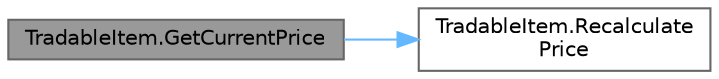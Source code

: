 digraph "TradableItem.GetCurrentPrice"
{
 // INTERACTIVE_SVG=YES
 // LATEX_PDF_SIZE
  bgcolor="transparent";
  edge [fontname=Helvetica,fontsize=10,labelfontname=Helvetica,labelfontsize=10];
  node [fontname=Helvetica,fontsize=10,shape=box,height=0.2,width=0.4];
  rankdir="LR";
  Node1 [id="Node000001",label="TradableItem.GetCurrentPrice",height=0.2,width=0.4,color="gray40", fillcolor="grey60", style="filled", fontcolor="black",tooltip="현재 가격을 반환합니다."];
  Node1 -> Node2 [id="edge1_Node000001_Node000002",color="steelblue1",style="solid",tooltip=" "];
  Node2 [id="Node000002",label="TradableItem.Recalculate\lPrice",height=0.2,width=0.4,color="grey40", fillcolor="white", style="filled",URL="$class_tradable_item.html#a489fb9d4a846f4e4f0fc245c1eb39a29",tooltip="10년 주기 등 외부에서 가격을 다시 갱신해야 할 때 호출합니다. basePrice ± fluctuation 범위에서 새로 랜덤 계산합니다."];
}
